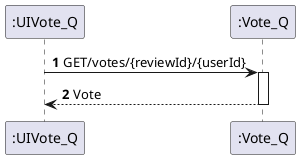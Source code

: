 @startuml
'https://plantuml.com/sequence-diagram

autoactivate on
autonumber

participant ":UIVote_Q" as vote
participant ":Vote_Q" as vote1

vote -> vote1: GET/votes/{reviewId}/{userId}
vote1 --> vote: Vote
@enduml